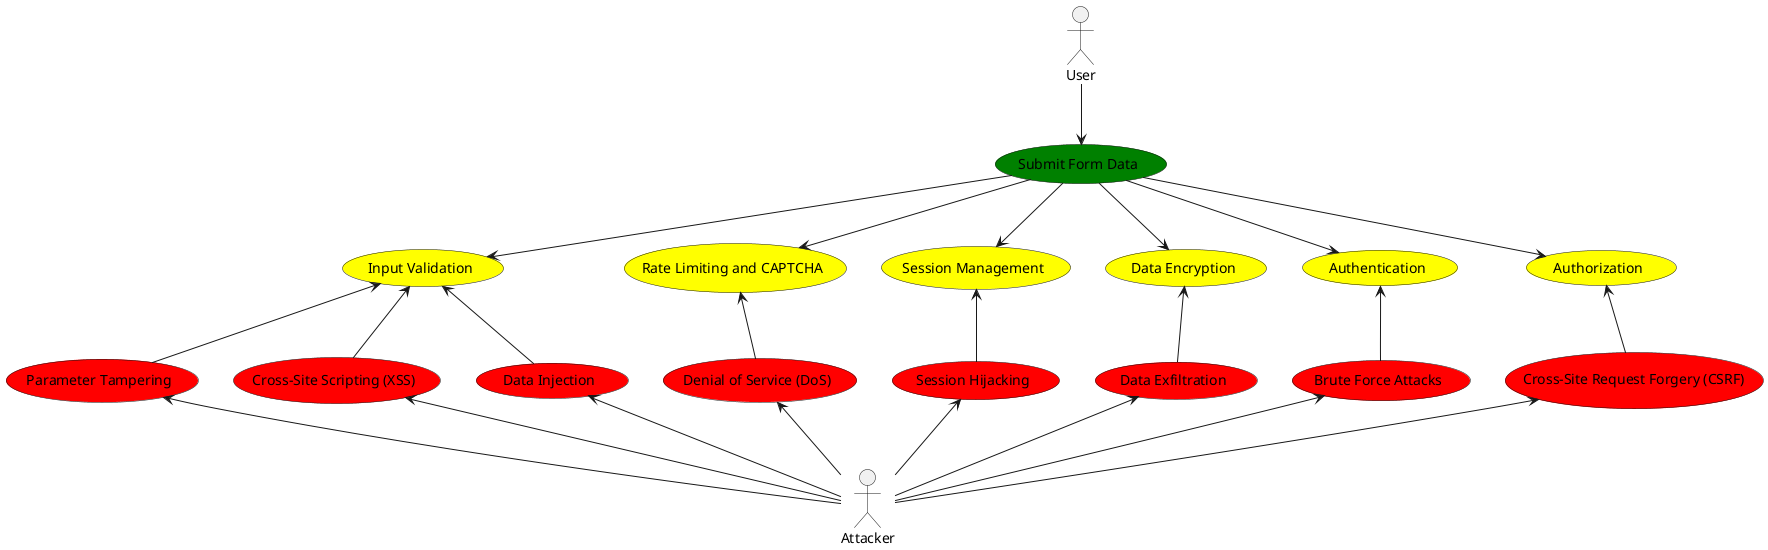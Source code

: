 @startuml
top to bottom direction

actor "User" as User
actor "Attacker" as Attacker

usecase "Submit Form Data" as SubmitForm #Green

usecase "Data Injection" as DataInjection #Red
usecase "Cross-Site Scripting (XSS)" as XSS #Red
usecase "Cross-Site Request Forgery (CSRF)" as CSRF #Red
usecase "Brute Force Attacks" as BruteForce #Red
usecase "Data Exfiltration" as DataExfiltration #Red
usecase "Session Hijacking" as SessionHijacking #Red
usecase "Denial of Service (DoS)" as DoS #Red
usecase "Parameter Tampering" as ParameterTampering #Red

usecase "Authentication" as Authentication #Yellow
usecase "Authorization" as Authorization #Yellow
usecase "Input Validation" as InputValidation #Yellow
usecase "Data Encryption" as DataEncryption #Yellow
usecase "Session Management" as SessionManagement #Yellow
usecase "Rate Limiting and CAPTCHA" as RateLimitingAndCaptcha #Yellow

User --> SubmitForm
Attacker -up-> DataInjection
Attacker -up-> XSS
Attacker -up-> CSRF
Attacker -up-> BruteForce
Attacker -up-> DataExfiltration
Attacker -up-> SessionHijacking
Attacker -up-> DoS
Attacker -up-> ParameterTampering

SubmitForm --> Authentication
SubmitForm --> Authorization
SubmitForm --> InputValidation
SubmitForm --> DataEncryption
SubmitForm --> SessionManagement
SubmitForm --> RateLimitingAndCaptcha

DataInjection -up-> InputValidation
XSS -up-> InputValidation
CSRF -up-> Authorization
BruteForce -up-> Authentication
DataExfiltration -up-> DataEncryption
SessionHijacking -up-> SessionManagement
DoS -up-> RateLimitingAndCaptcha
ParameterTampering -up-> InputValidation

@enduml
